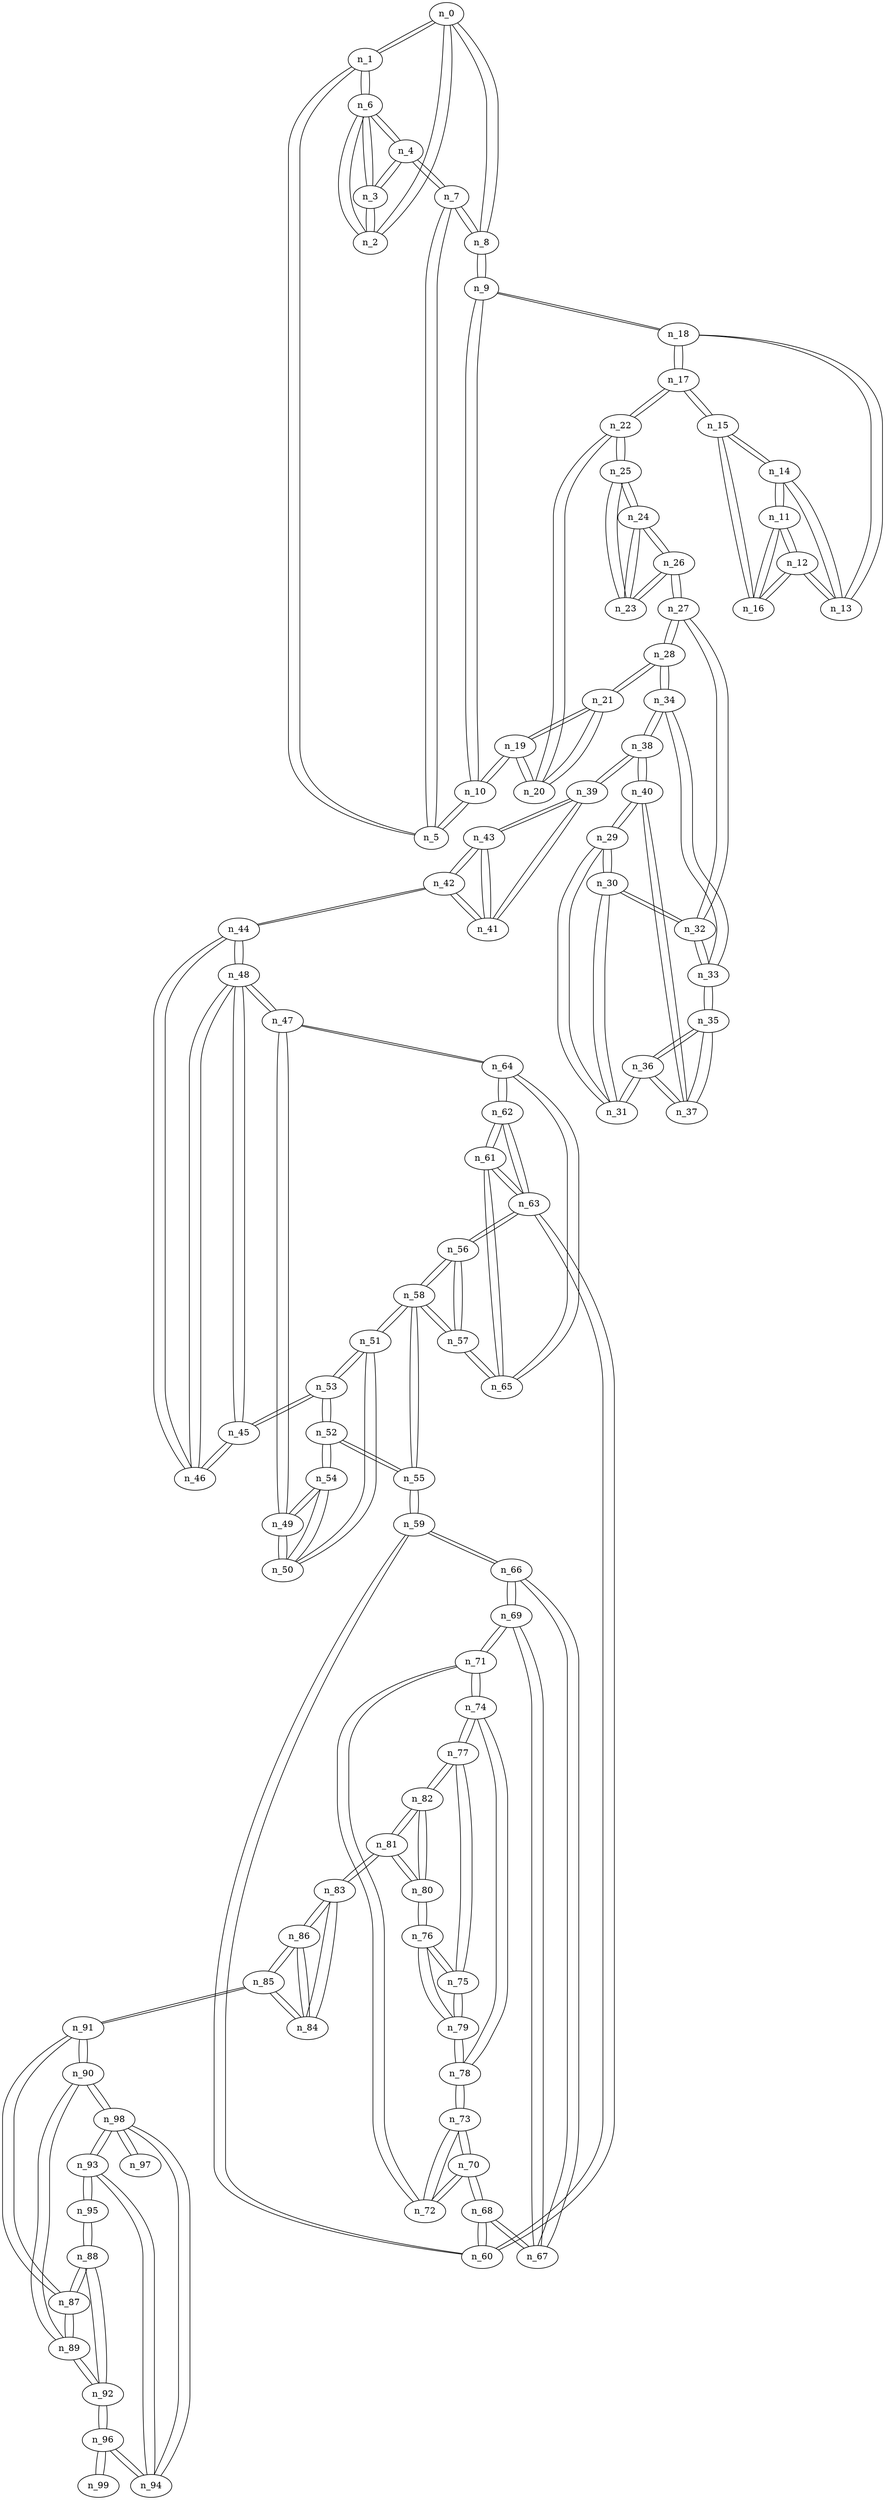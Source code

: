 graph g14 {
n_0--n_1
n_0--n_2
n_0--n_8
n_1--n_0
n_1--n_5
n_1--n_6
n_2--n_0
n_2--n_3
n_2--n_6
n_3--n_2
n_3--n_4
n_3--n_6
n_4--n_3
n_4--n_6
n_4--n_7
n_5--n_1
n_5--n_7
n_5--n_10
n_6--n_1
n_6--n_2
n_6--n_3
n_6--n_4
n_7--n_4
n_7--n_5
n_7--n_8
n_8--n_0
n_8--n_7
n_8--n_9
n_9--n_8
n_9--n_10
n_9--n_18
n_10--n_5
n_10--n_9
n_10--n_19
n_11--n_12
n_11--n_14
n_11--n_16
n_12--n_11
n_12--n_13
n_12--n_16
n_13--n_12
n_13--n_14
n_13--n_18
n_14--n_11
n_14--n_13
n_14--n_15
n_15--n_14
n_15--n_16
n_15--n_17
n_16--n_11
n_16--n_12
n_16--n_15
n_17--n_15
n_17--n_18
n_17--n_22
n_18--n_9
n_18--n_13
n_18--n_17
n_19--n_10
n_19--n_20
n_19--n_21
n_20--n_19
n_20--n_21
n_20--n_22
n_21--n_19
n_21--n_20
n_21--n_28
n_22--n_17
n_22--n_20
n_22--n_25
n_23--n_24
n_23--n_25
n_23--n_26
n_24--n_23
n_24--n_25
n_24--n_26
n_25--n_22
n_25--n_23
n_25--n_24
n_26--n_23
n_26--n_24
n_26--n_27
n_27--n_26
n_27--n_28
n_27--n_32
n_28--n_21
n_28--n_27
n_28--n_34
n_29--n_30
n_29--n_31
n_29--n_40
n_30--n_29
n_30--n_31
n_30--n_32
n_31--n_29
n_31--n_30
n_31--n_36
n_32--n_27
n_32--n_30
n_32--n_33
n_33--n_32
n_33--n_34
n_33--n_35
n_34--n_28
n_34--n_33
n_34--n_38
n_35--n_33
n_35--n_36
n_35--n_37
n_36--n_31
n_36--n_35
n_36--n_37
n_37--n_35
n_37--n_36
n_37--n_40
n_38--n_34
n_38--n_39
n_38--n_40
n_39--n_38
n_39--n_41
n_39--n_43
n_40--n_29
n_40--n_37
n_40--n_38
n_41--n_39
n_41--n_42
n_41--n_43
n_42--n_41
n_42--n_43
n_42--n_44
n_43--n_39
n_43--n_41
n_43--n_42
n_44--n_42
n_44--n_46
n_44--n_48
n_45--n_46
n_45--n_48
n_45--n_53
n_46--n_44
n_46--n_45
n_46--n_48
n_47--n_48
n_47--n_49
n_47--n_64
n_48--n_44
n_48--n_45
n_48--n_46
n_48--n_47
n_49--n_47
n_49--n_50
n_49--n_54
n_50--n_49
n_50--n_51
n_50--n_54
n_51--n_50
n_51--n_53
n_51--n_58
n_52--n_53
n_52--n_54
n_52--n_55
n_53--n_45
n_53--n_51
n_53--n_52
n_54--n_49
n_54--n_50
n_54--n_52
n_55--n_52
n_55--n_58
n_55--n_59
n_56--n_57
n_56--n_58
n_56--n_63
n_57--n_56
n_57--n_58
n_57--n_65
n_58--n_51
n_58--n_55
n_58--n_56
n_58--n_57
n_59--n_55
n_59--n_60
n_59--n_66
n_60--n_59
n_60--n_63
n_60--n_68
n_61--n_62
n_61--n_63
n_61--n_65
n_62--n_61
n_62--n_63
n_62--n_64
n_63--n_56
n_63--n_60
n_63--n_61
n_63--n_62
n_64--n_47
n_64--n_62
n_64--n_65
n_65--n_57
n_65--n_61
n_65--n_64
n_66--n_59
n_66--n_67
n_66--n_69
n_67--n_66
n_67--n_68
n_67--n_69
n_68--n_60
n_68--n_67
n_68--n_70
n_69--n_66
n_69--n_67
n_69--n_71
n_70--n_68
n_70--n_72
n_70--n_73
n_71--n_69
n_71--n_72
n_71--n_74
n_72--n_70
n_72--n_71
n_72--n_73
n_73--n_70
n_73--n_72
n_73--n_78
n_74--n_71
n_74--n_77
n_74--n_78
n_75--n_76
n_75--n_77
n_75--n_79
n_76--n_75
n_76--n_79
n_76--n_80
n_77--n_74
n_77--n_75
n_77--n_82
n_78--n_73
n_78--n_74
n_78--n_79
n_79--n_75
n_79--n_76
n_79--n_78
n_80--n_76
n_80--n_81
n_80--n_82
n_81--n_80
n_81--n_82
n_81--n_83
n_82--n_77
n_82--n_80
n_82--n_81
n_83--n_81
n_83--n_84
n_83--n_86
n_84--n_83
n_84--n_85
n_84--n_86
n_85--n_84
n_85--n_86
n_85--n_91
n_86--n_83
n_86--n_84
n_86--n_85
n_87--n_88
n_87--n_89
n_87--n_91
n_88--n_87
n_88--n_92
n_88--n_95
n_89--n_87
n_89--n_90
n_89--n_92
n_90--n_89
n_90--n_91
n_90--n_98
n_91--n_85
n_91--n_87
n_91--n_90
n_92--n_88
n_92--n_89
n_92--n_96
n_93--n_94
n_93--n_95
n_93--n_98
n_94--n_93
n_94--n_96
n_94--n_98
n_95--n_88
n_95--n_93
n_96--n_92
n_96--n_94
n_96--n_99
n_97--n_98
n_98--n_90
n_98--n_93
n_98--n_94
n_98--n_97
n_99--n_96
}